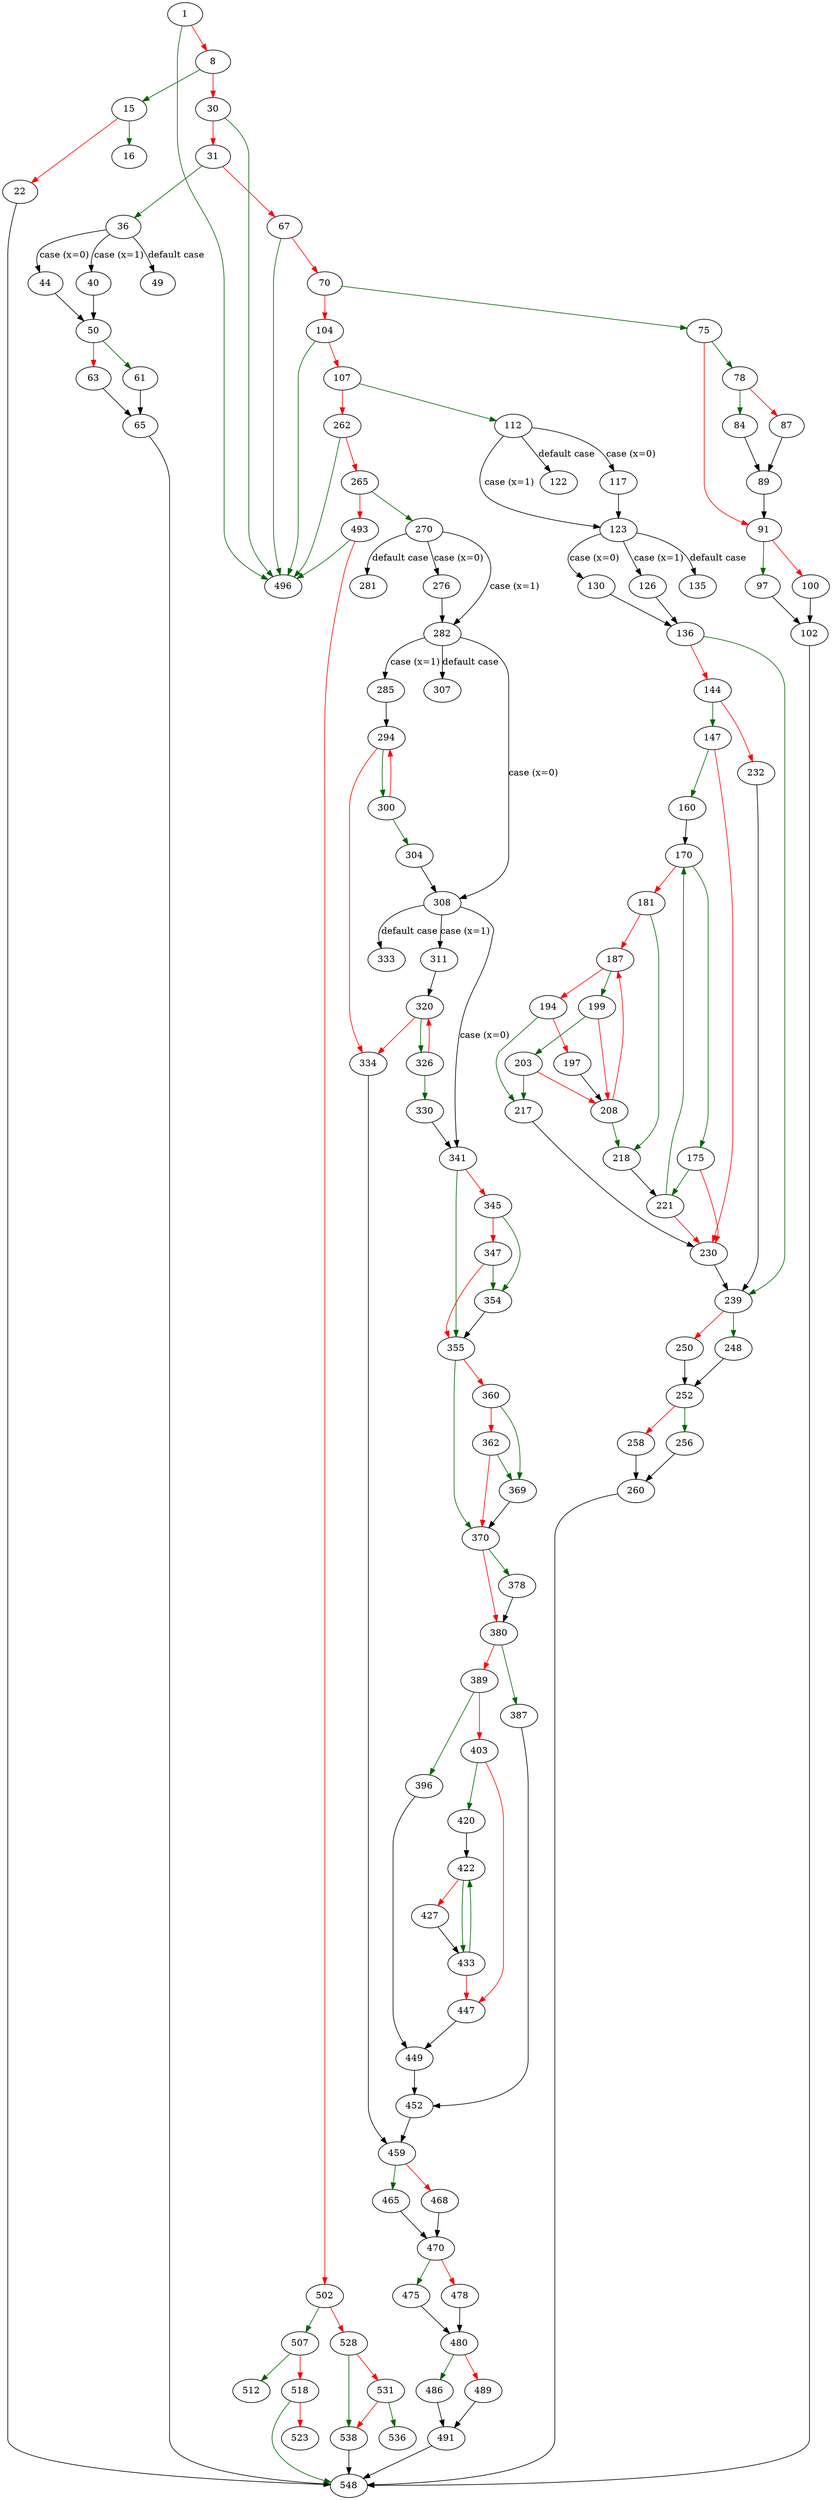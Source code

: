 strict digraph "eval6" {
	// Node definitions.
	1 [entry=true];
	496;
	8;
	15;
	30;
	16;
	22;
	548;
	31;
	36;
	67;
	44;
	40;
	49;
	50;
	61;
	63;
	65;
	70;
	75;
	104;
	78;
	91;
	84;
	87;
	89;
	97;
	100;
	102;
	107;
	112;
	262;
	117;
	123;
	122;
	130;
	126;
	135;
	136;
	239;
	144;
	147;
	232;
	160;
	230;
	170;
	175;
	181;
	221;
	218;
	187;
	199;
	194;
	217;
	197;
	208;
	203;
	248;
	250;
	252;
	256;
	258;
	260;
	265;
	270;
	493;
	276;
	282;
	281;
	308;
	285;
	307;
	294;
	300;
	334;
	304;
	341;
	311;
	333;
	320;
	326;
	330;
	459;
	355;
	345;
	354;
	347;
	370;
	360;
	369;
	362;
	378;
	380;
	387;
	389;
	452;
	396;
	403;
	449;
	420;
	447;
	422;
	433;
	427;
	465;
	468;
	470;
	475;
	478;
	480;
	486;
	489;
	491;
	502;
	507;
	528;
	512;
	518;
	523;
	538;
	531;
	536;

	// Edge definitions.
	1 -> 496 [
		color=darkgreen
		cond=true
	];
	1 -> 8 [
		color=red
		cond=false
	];
	8 -> 15 [
		color=darkgreen
		cond=true
	];
	8 -> 30 [
		color=red
		cond=false
	];
	15 -> 16 [
		color=darkgreen
		cond=true
	];
	15 -> 22 [
		color=red
		cond=false
	];
	30 -> 496 [
		color=darkgreen
		cond=true
	];
	30 -> 31 [
		color=red
		cond=false
	];
	22 -> 548;
	31 -> 36 [
		color=darkgreen
		cond=true
	];
	31 -> 67 [
		color=red
		cond=false
	];
	36 -> 44 [
		cond="case (x=0)"
		label="case (x=0)"
	];
	36 -> 40 [
		cond="case (x=1)"
		label="case (x=1)"
	];
	36 -> 49 [
		cond="default case"
		label="default case"
	];
	67 -> 496 [
		color=darkgreen
		cond=true
	];
	67 -> 70 [
		color=red
		cond=false
	];
	44 -> 50;
	40 -> 50;
	50 -> 61 [
		color=darkgreen
		cond=true
	];
	50 -> 63 [
		color=red
		cond=false
	];
	61 -> 65;
	63 -> 65;
	65 -> 548;
	70 -> 75 [
		color=darkgreen
		cond=true
	];
	70 -> 104 [
		color=red
		cond=false
	];
	75 -> 78 [
		color=darkgreen
		cond=true
	];
	75 -> 91 [
		color=red
		cond=false
	];
	104 -> 496 [
		color=darkgreen
		cond=true
	];
	104 -> 107 [
		color=red
		cond=false
	];
	78 -> 84 [
		color=darkgreen
		cond=true
	];
	78 -> 87 [
		color=red
		cond=false
	];
	91 -> 97 [
		color=darkgreen
		cond=true
	];
	91 -> 100 [
		color=red
		cond=false
	];
	84 -> 89;
	87 -> 89;
	89 -> 91;
	97 -> 102;
	100 -> 102;
	102 -> 548;
	107 -> 112 [
		color=darkgreen
		cond=true
	];
	107 -> 262 [
		color=red
		cond=false
	];
	112 -> 117 [
		cond="case (x=0)"
		label="case (x=0)"
	];
	112 -> 123 [
		cond="case (x=1)"
		label="case (x=1)"
	];
	112 -> 122 [
		cond="default case"
		label="default case"
	];
	262 -> 496 [
		color=darkgreen
		cond=true
	];
	262 -> 265 [
		color=red
		cond=false
	];
	117 -> 123;
	123 -> 130 [
		cond="case (x=0)"
		label="case (x=0)"
	];
	123 -> 126 [
		cond="case (x=1)"
		label="case (x=1)"
	];
	123 -> 135 [
		cond="default case"
		label="default case"
	];
	130 -> 136;
	126 -> 136;
	136 -> 239 [
		color=darkgreen
		cond=true
	];
	136 -> 144 [
		color=red
		cond=false
	];
	239 -> 248 [
		color=darkgreen
		cond=true
	];
	239 -> 250 [
		color=red
		cond=false
	];
	144 -> 147 [
		color=darkgreen
		cond=true
	];
	144 -> 232 [
		color=red
		cond=false
	];
	147 -> 160 [
		color=darkgreen
		cond=true
	];
	147 -> 230 [
		color=red
		cond=false
	];
	232 -> 239;
	160 -> 170;
	230 -> 239;
	170 -> 175 [
		color=darkgreen
		cond=true
	];
	170 -> 181 [
		color=red
		cond=false
	];
	175 -> 230 [
		color=red
		cond=false
	];
	175 -> 221 [
		color=darkgreen
		cond=true
	];
	181 -> 218 [
		color=darkgreen
		cond=true
	];
	181 -> 187 [
		color=red
		cond=false
	];
	221 -> 230 [
		color=red
		cond=false
	];
	221 -> 170 [
		color=darkgreen
		cond=true
	];
	218 -> 221;
	187 -> 199 [
		color=darkgreen
		cond=true
	];
	187 -> 194 [
		color=red
		cond=false
	];
	199 -> 208 [
		color=red
		cond=false
	];
	199 -> 203 [
		color=darkgreen
		cond=true
	];
	194 -> 217 [
		color=darkgreen
		cond=true
	];
	194 -> 197 [
		color=red
		cond=false
	];
	217 -> 230;
	197 -> 208;
	208 -> 218 [
		color=darkgreen
		cond=true
	];
	208 -> 187 [
		color=red
		cond=false
	];
	203 -> 217 [
		color=darkgreen
		cond=true
	];
	203 -> 208 [
		color=red
		cond=false
	];
	248 -> 252;
	250 -> 252;
	252 -> 256 [
		color=darkgreen
		cond=true
	];
	252 -> 258 [
		color=red
		cond=false
	];
	256 -> 260;
	258 -> 260;
	260 -> 548;
	265 -> 270 [
		color=darkgreen
		cond=true
	];
	265 -> 493 [
		color=red
		cond=false
	];
	270 -> 276 [
		cond="case (x=0)"
		label="case (x=0)"
	];
	270 -> 282 [
		cond="case (x=1)"
		label="case (x=1)"
	];
	270 -> 281 [
		cond="default case"
		label="default case"
	];
	493 -> 496 [
		color=darkgreen
		cond=true
	];
	493 -> 502 [
		color=red
		cond=false
	];
	276 -> 282;
	282 -> 308 [
		cond="case (x=0)"
		label="case (x=0)"
	];
	282 -> 285 [
		cond="case (x=1)"
		label="case (x=1)"
	];
	282 -> 307 [
		cond="default case"
		label="default case"
	];
	308 -> 341 [
		cond="case (x=0)"
		label="case (x=0)"
	];
	308 -> 311 [
		cond="case (x=1)"
		label="case (x=1)"
	];
	308 -> 333 [
		cond="default case"
		label="default case"
	];
	285 -> 294;
	294 -> 300 [
		color=darkgreen
		cond=true
	];
	294 -> 334 [
		color=red
		cond=false
	];
	300 -> 294 [
		color=red
		cond=false
	];
	300 -> 304 [
		color=darkgreen
		cond=true
	];
	334 -> 459;
	304 -> 308;
	341 -> 355 [
		color=darkgreen
		cond=true
	];
	341 -> 345 [
		color=red
		cond=false
	];
	311 -> 320;
	320 -> 334 [
		color=red
		cond=false
	];
	320 -> 326 [
		color=darkgreen
		cond=true
	];
	326 -> 320 [
		color=red
		cond=false
	];
	326 -> 330 [
		color=darkgreen
		cond=true
	];
	330 -> 341;
	459 -> 465 [
		color=darkgreen
		cond=true
	];
	459 -> 468 [
		color=red
		cond=false
	];
	355 -> 370 [
		color=darkgreen
		cond=true
	];
	355 -> 360 [
		color=red
		cond=false
	];
	345 -> 354 [
		color=darkgreen
		cond=true
	];
	345 -> 347 [
		color=red
		cond=false
	];
	354 -> 355;
	347 -> 355 [
		color=red
		cond=false
	];
	347 -> 354 [
		color=darkgreen
		cond=true
	];
	370 -> 378 [
		color=darkgreen
		cond=true
	];
	370 -> 380 [
		color=red
		cond=false
	];
	360 -> 369 [
		color=darkgreen
		cond=true
	];
	360 -> 362 [
		color=red
		cond=false
	];
	369 -> 370;
	362 -> 370 [
		color=red
		cond=false
	];
	362 -> 369 [
		color=darkgreen
		cond=true
	];
	378 -> 380;
	380 -> 387 [
		color=darkgreen
		cond=true
	];
	380 -> 389 [
		color=red
		cond=false
	];
	387 -> 452;
	389 -> 396 [
		color=darkgreen
		cond=true
	];
	389 -> 403 [
		color=red
		cond=false
	];
	452 -> 459;
	396 -> 449;
	403 -> 420 [
		color=darkgreen
		cond=true
	];
	403 -> 447 [
		color=red
		cond=false
	];
	449 -> 452;
	420 -> 422;
	447 -> 449;
	422 -> 433 [
		color=darkgreen
		cond=true
	];
	422 -> 427 [
		color=red
		cond=false
	];
	433 -> 447 [
		color=red
		cond=false
	];
	433 -> 422 [
		color=darkgreen
		cond=true
	];
	427 -> 433;
	465 -> 470;
	468 -> 470;
	470 -> 475 [
		color=darkgreen
		cond=true
	];
	470 -> 478 [
		color=red
		cond=false
	];
	475 -> 480;
	478 -> 480;
	480 -> 486 [
		color=darkgreen
		cond=true
	];
	480 -> 489 [
		color=red
		cond=false
	];
	486 -> 491;
	489 -> 491;
	491 -> 548;
	502 -> 507 [
		color=darkgreen
		cond=true
	];
	502 -> 528 [
		color=red
		cond=false
	];
	507 -> 512 [
		color=darkgreen
		cond=true
	];
	507 -> 518 [
		color=red
		cond=false
	];
	528 -> 538 [
		color=darkgreen
		cond=true
	];
	528 -> 531 [
		color=red
		cond=false
	];
	518 -> 548 [
		color=darkgreen
		cond=true
	];
	518 -> 523 [
		color=red
		cond=false
	];
	538 -> 548;
	531 -> 538 [
		color=red
		cond=false
	];
	531 -> 536 [
		color=darkgreen
		cond=true
	];
}
